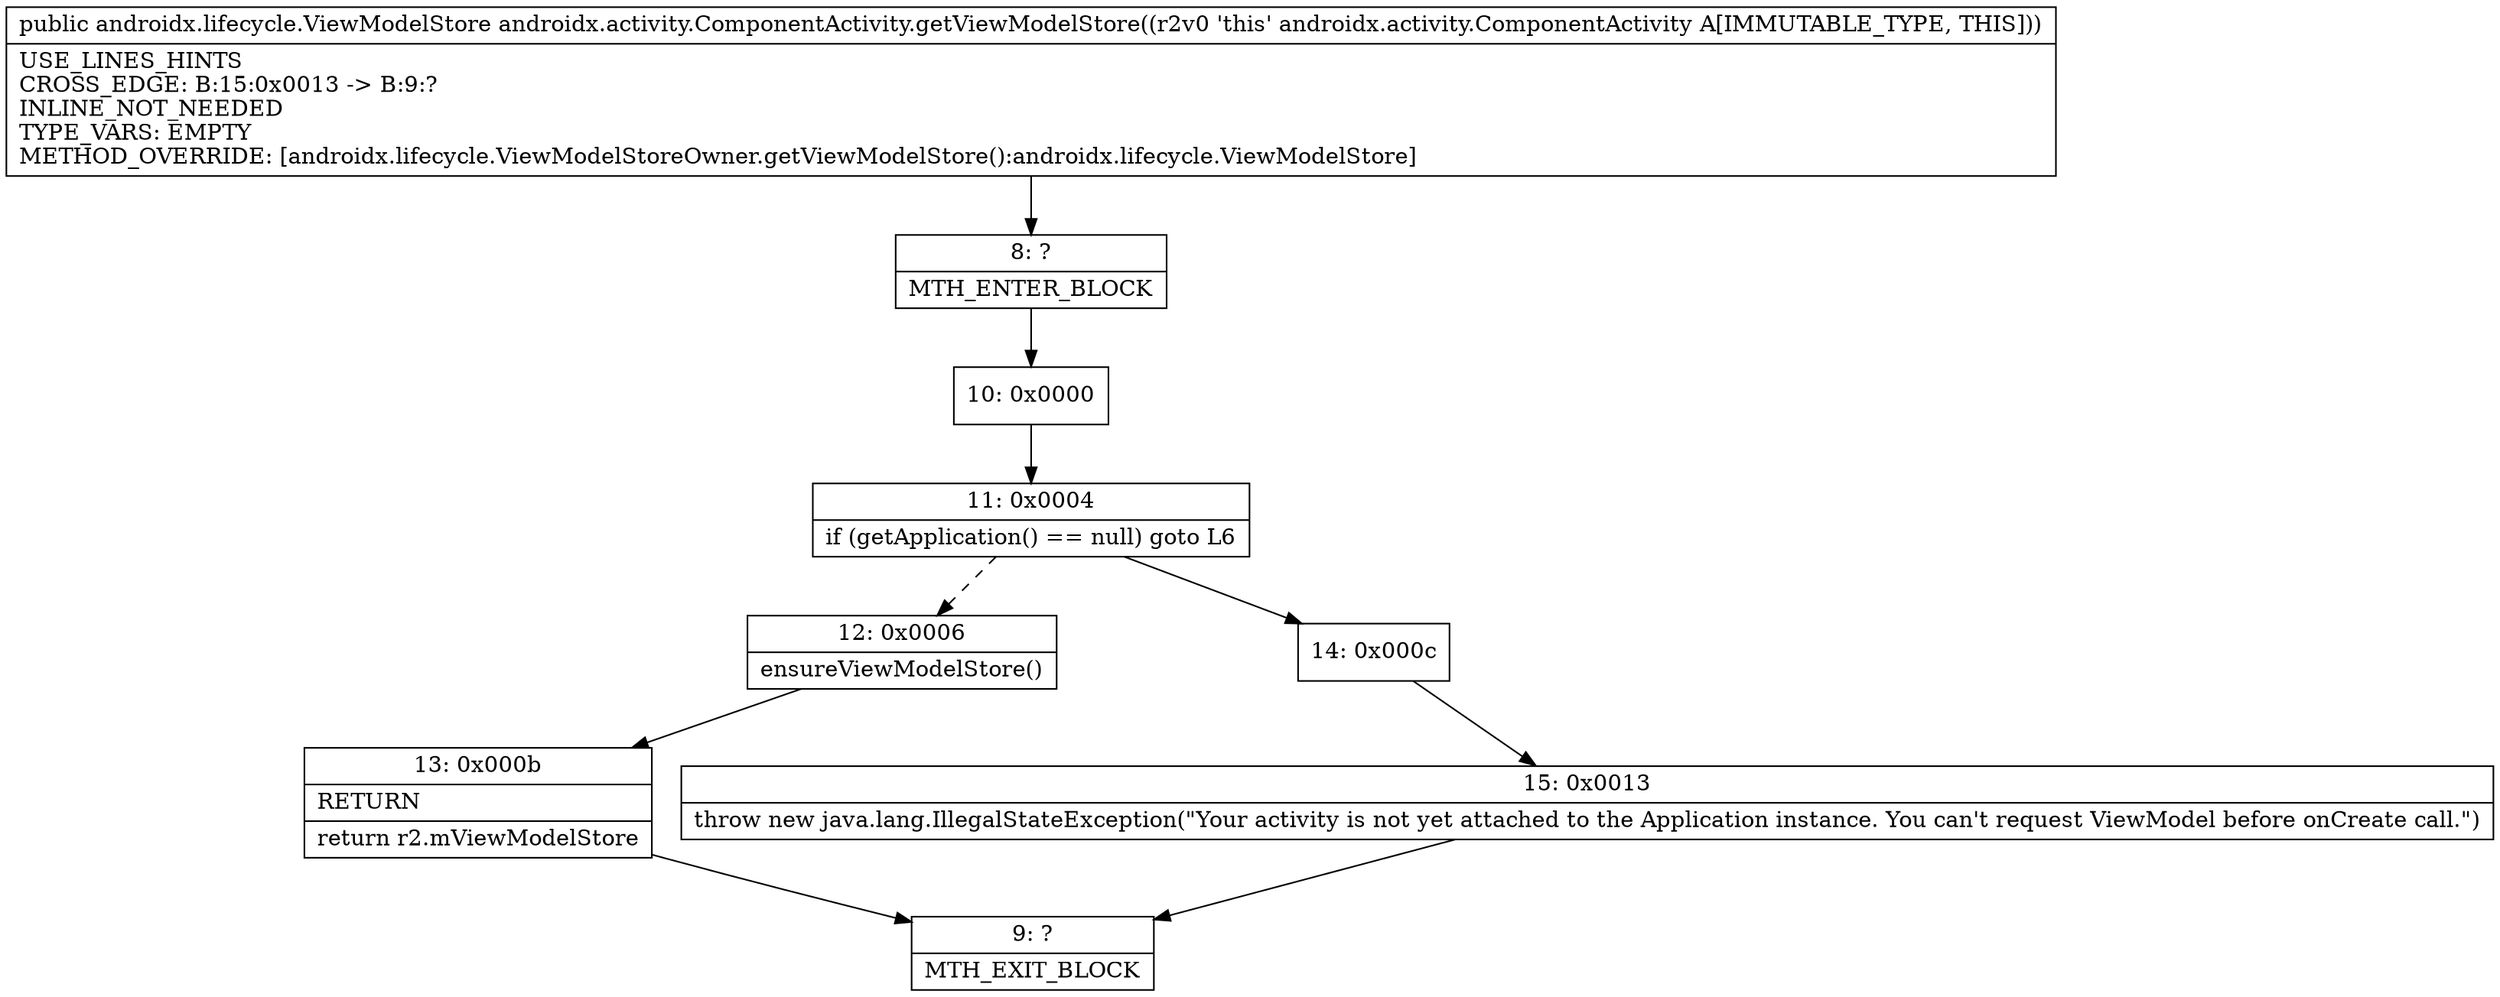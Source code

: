 digraph "CFG forandroidx.activity.ComponentActivity.getViewModelStore()Landroidx\/lifecycle\/ViewModelStore;" {
Node_8 [shape=record,label="{8\:\ ?|MTH_ENTER_BLOCK\l}"];
Node_10 [shape=record,label="{10\:\ 0x0000}"];
Node_11 [shape=record,label="{11\:\ 0x0004|if (getApplication() == null) goto L6\l}"];
Node_12 [shape=record,label="{12\:\ 0x0006|ensureViewModelStore()\l}"];
Node_13 [shape=record,label="{13\:\ 0x000b|RETURN\l|return r2.mViewModelStore\l}"];
Node_9 [shape=record,label="{9\:\ ?|MTH_EXIT_BLOCK\l}"];
Node_14 [shape=record,label="{14\:\ 0x000c}"];
Node_15 [shape=record,label="{15\:\ 0x0013|throw new java.lang.IllegalStateException(\"Your activity is not yet attached to the Application instance. You can't request ViewModel before onCreate call.\")\l}"];
MethodNode[shape=record,label="{public androidx.lifecycle.ViewModelStore androidx.activity.ComponentActivity.getViewModelStore((r2v0 'this' androidx.activity.ComponentActivity A[IMMUTABLE_TYPE, THIS]))  | USE_LINES_HINTS\lCROSS_EDGE: B:15:0x0013 \-\> B:9:?\lINLINE_NOT_NEEDED\lTYPE_VARS: EMPTY\lMETHOD_OVERRIDE: [androidx.lifecycle.ViewModelStoreOwner.getViewModelStore():androidx.lifecycle.ViewModelStore]\l}"];
MethodNode -> Node_8;Node_8 -> Node_10;
Node_10 -> Node_11;
Node_11 -> Node_12[style=dashed];
Node_11 -> Node_14;
Node_12 -> Node_13;
Node_13 -> Node_9;
Node_14 -> Node_15;
Node_15 -> Node_9;
}

